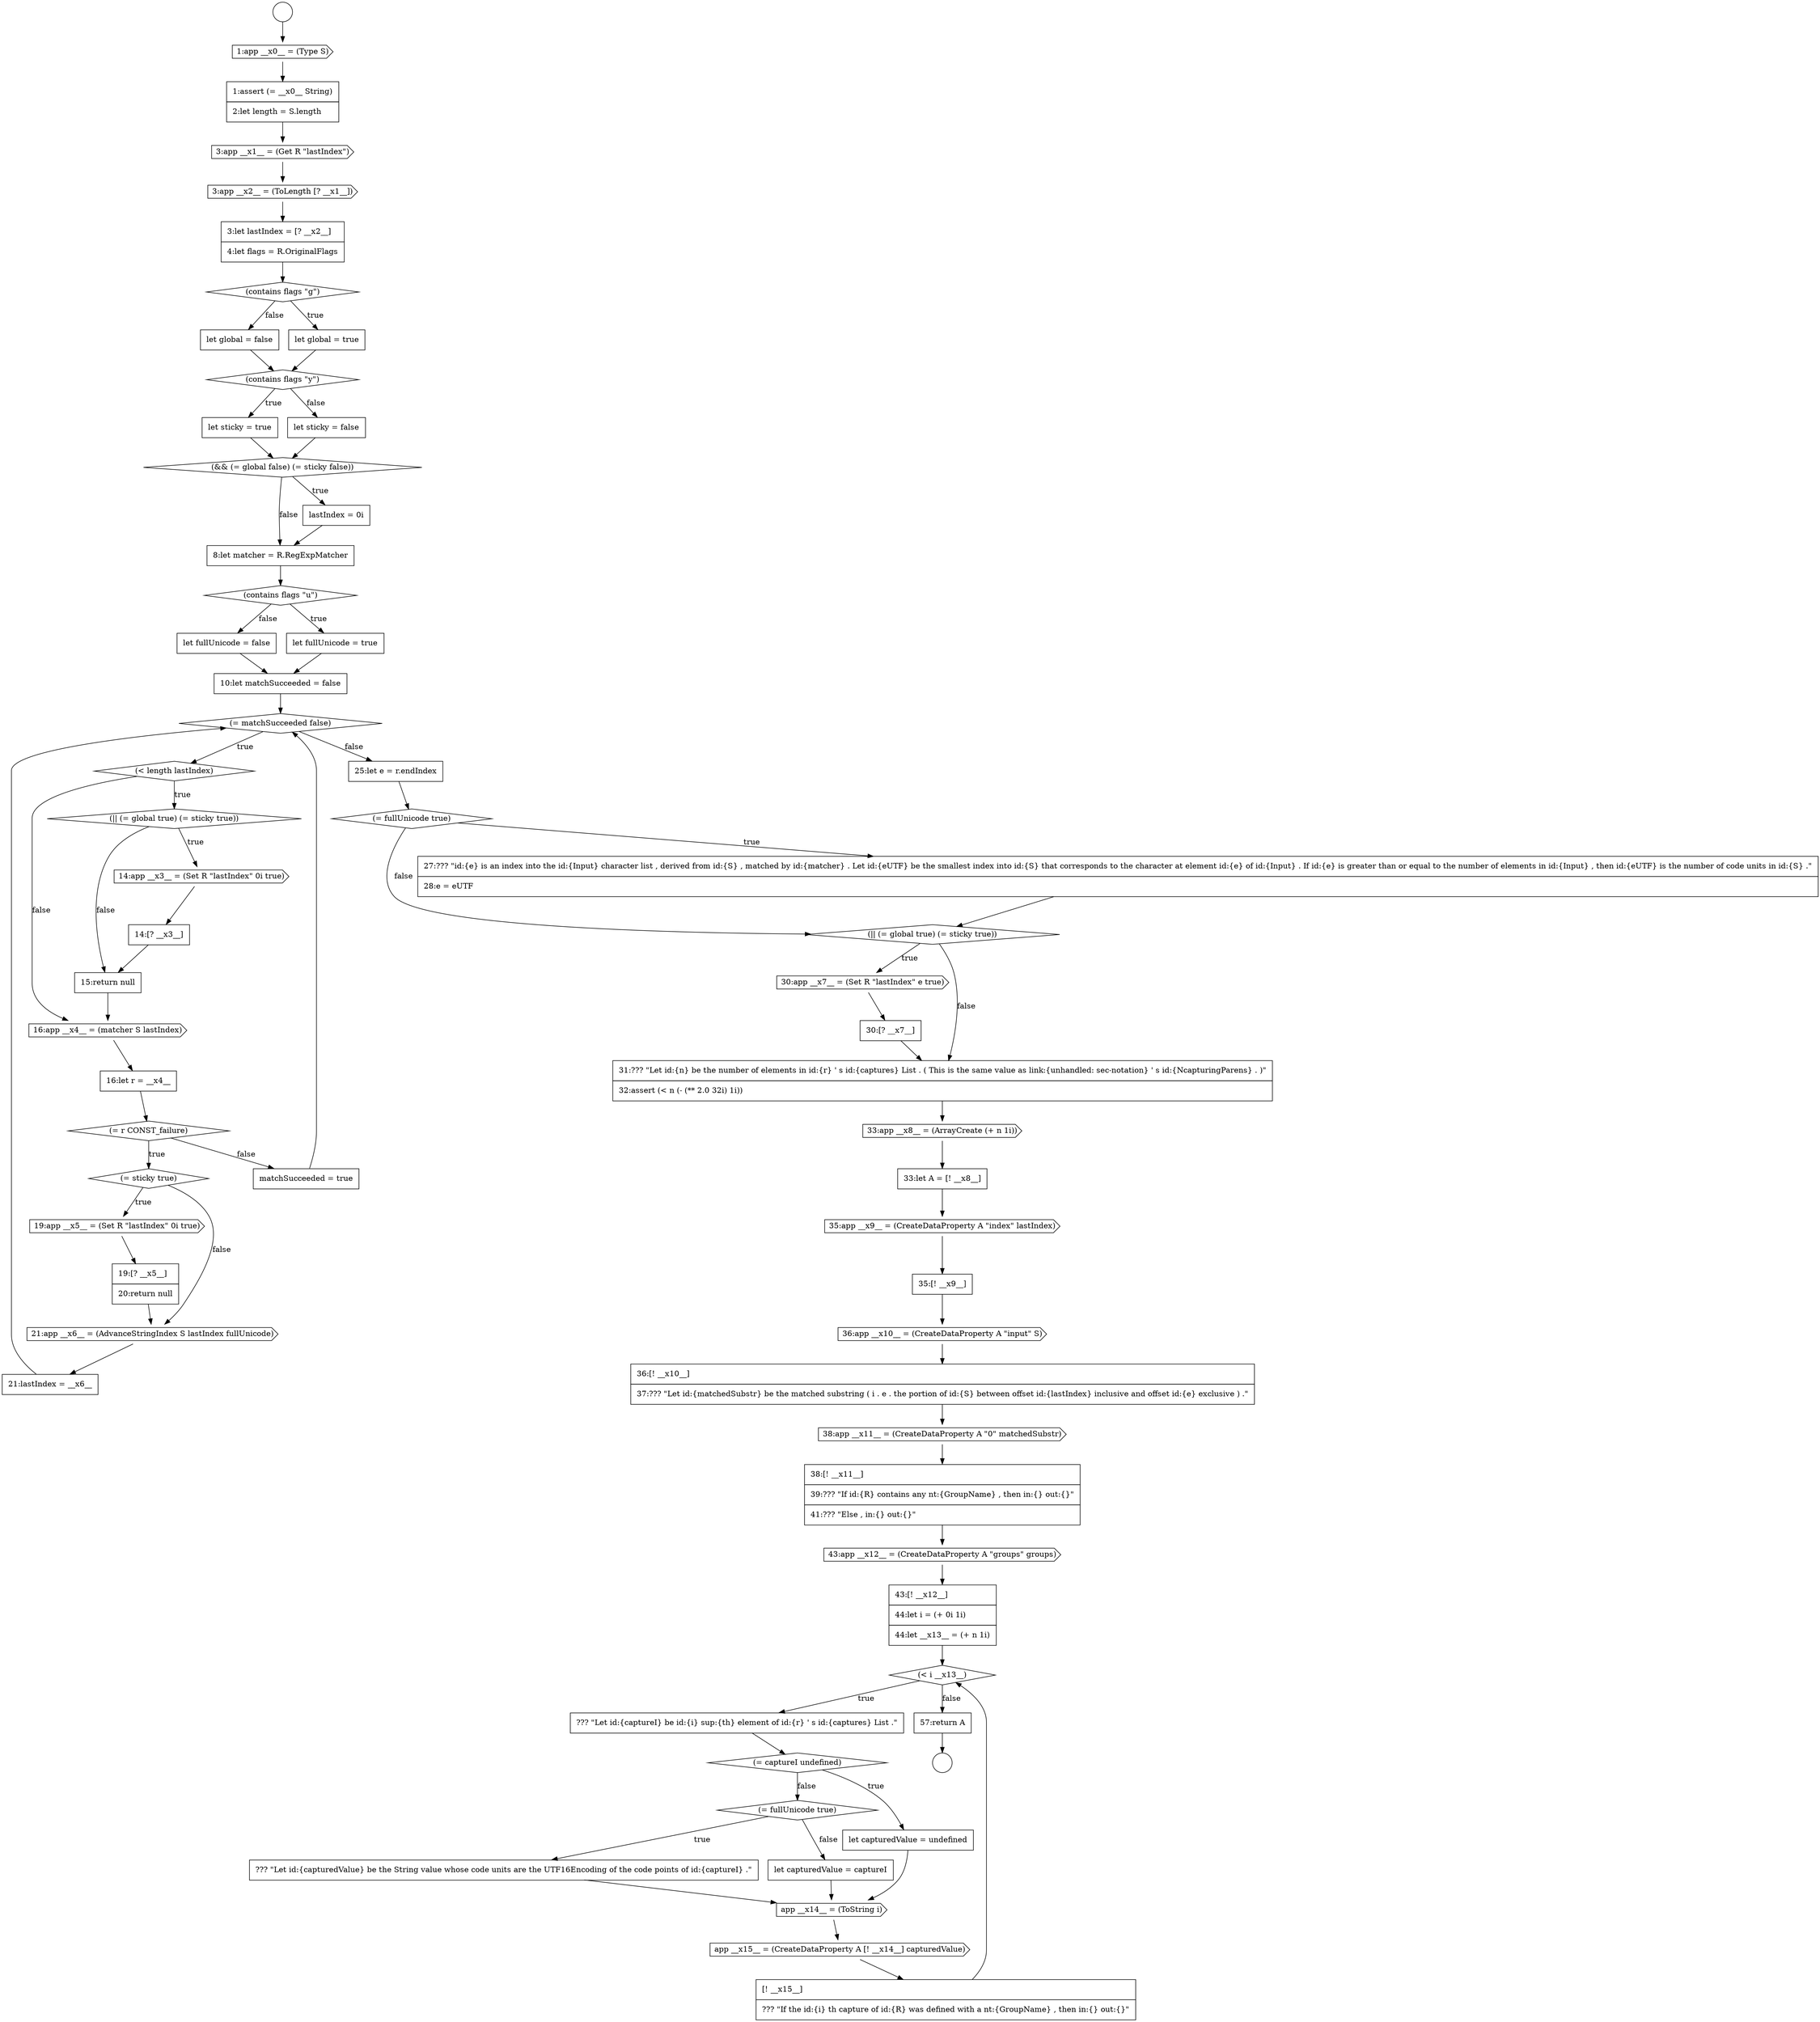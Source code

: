 digraph {
  node14023 [shape=diamond, label=<<font color="black">(contains flags &quot;u&quot;)</font>> color="black" fillcolor="white" style=filled]
  node14046 [shape=cds, label=<<font color="black">30:app __x7__ = (Set R &quot;lastIndex&quot; e true)</font>> color="black" fillcolor="white" style=filled]
  node14060 [shape=none, margin=0, label=<<font color="black">
    <table border="0" cellborder="1" cellspacing="0" cellpadding="10">
      <tr><td align="left">??? &quot;Let id:{captureI} be id:{i} sup:{th} element of id:{r} ' s id:{captures} List .&quot;</td></tr>
    </table>
  </font>> color="black" fillcolor="white" style=filled]
  node14028 [shape=diamond, label=<<font color="black">(&lt; length lastIndex)</font>> color="black" fillcolor="white" style=filled]
  node14052 [shape=none, margin=0, label=<<font color="black">
    <table border="0" cellborder="1" cellspacing="0" cellpadding="10">
      <tr><td align="left">35:[! __x9__]</td></tr>
    </table>
  </font>> color="black" fillcolor="white" style=filled]
  node14049 [shape=cds, label=<<font color="black">33:app __x8__ = (ArrayCreate (+ n 1i))</font>> color="black" fillcolor="white" style=filled]
  node14017 [shape=diamond, label=<<font color="black">(contains flags &quot;y&quot;)</font>> color="black" fillcolor="white" style=filled]
  node14022 [shape=none, margin=0, label=<<font color="black">
    <table border="0" cellborder="1" cellspacing="0" cellpadding="10">
      <tr><td align="left">8:let matcher = R.RegExpMatcher</td></tr>
    </table>
  </font>> color="black" fillcolor="white" style=filled]
  node14050 [shape=none, margin=0, label=<<font color="black">
    <table border="0" cellborder="1" cellspacing="0" cellpadding="10">
      <tr><td align="left">33:let A = [! __x8__]</td></tr>
    </table>
  </font>> color="black" fillcolor="white" style=filled]
  node14018 [shape=none, margin=0, label=<<font color="black">
    <table border="0" cellborder="1" cellspacing="0" cellpadding="10">
      <tr><td align="left">let sticky = true</td></tr>
    </table>
  </font>> color="black" fillcolor="white" style=filled]
  node14038 [shape=none, margin=0, label=<<font color="black">
    <table border="0" cellborder="1" cellspacing="0" cellpadding="10">
      <tr><td align="left">19:[? __x5__]</td></tr>
      <tr><td align="left">20:return null</td></tr>
    </table>
  </font>> color="black" fillcolor="white" style=filled]
  node14057 [shape=cds, label=<<font color="black">43:app __x12__ = (CreateDataProperty A &quot;groups&quot; groups)</font>> color="black" fillcolor="white" style=filled]
  node14014 [shape=diamond, label=<<font color="black">(contains flags &quot;g&quot;)</font>> color="black" fillcolor="white" style=filled]
  node14025 [shape=none, margin=0, label=<<font color="black">
    <table border="0" cellborder="1" cellspacing="0" cellpadding="10">
      <tr><td align="left">let fullUnicode = false</td></tr>
    </table>
  </font>> color="black" fillcolor="white" style=filled]
  node14039 [shape=cds, label=<<font color="black">21:app __x6__ = (AdvanceStringIndex S lastIndex fullUnicode)</font>> color="black" fillcolor="white" style=filled]
  node14029 [shape=diamond, label=<<font color="black">(|| (= global true) (= sticky true))</font>> color="black" fillcolor="white" style=filled]
  node14007 [shape=circle label=" " color="black" fillcolor="white" style=filled]
  node14024 [shape=none, margin=0, label=<<font color="black">
    <table border="0" cellborder="1" cellspacing="0" cellpadding="10">
      <tr><td align="left">let fullUnicode = true</td></tr>
    </table>
  </font>> color="black" fillcolor="white" style=filled]
  node14019 [shape=none, margin=0, label=<<font color="black">
    <table border="0" cellborder="1" cellspacing="0" cellpadding="10">
      <tr><td align="left">let sticky = false</td></tr>
    </table>
  </font>> color="black" fillcolor="white" style=filled]
  node14051 [shape=cds, label=<<font color="black">35:app __x9__ = (CreateDataProperty A &quot;index&quot; lastIndex)</font>> color="black" fillcolor="white" style=filled]
  node14034 [shape=none, margin=0, label=<<font color="black">
    <table border="0" cellborder="1" cellspacing="0" cellpadding="10">
      <tr><td align="left">16:let r = __x4__</td></tr>
    </table>
  </font>> color="black" fillcolor="white" style=filled]
  node14056 [shape=none, margin=0, label=<<font color="black">
    <table border="0" cellborder="1" cellspacing="0" cellpadding="10">
      <tr><td align="left">38:[! __x11__]</td></tr>
      <tr><td align="left">39:??? &quot;If id:{R} contains any nt:{GroupName} , then in:{} out:{}&quot;</td></tr>
      <tr><td align="left">41:??? &quot;Else , in:{} out:{}&quot;</td></tr>
    </table>
  </font>> color="black" fillcolor="white" style=filled]
  node14061 [shape=diamond, label=<<font color="black">(= captureI undefined)</font>> color="black" fillcolor="white" style=filled]
  node14066 [shape=cds, label=<<font color="black">app __x14__ = (ToString i)</font>> color="black" fillcolor="white" style=filled]
  node14032 [shape=none, margin=0, label=<<font color="black">
    <table border="0" cellborder="1" cellspacing="0" cellpadding="10">
      <tr><td align="left">15:return null</td></tr>
    </table>
  </font>> color="black" fillcolor="white" style=filled]
  node14043 [shape=diamond, label=<<font color="black">(= fullUnicode true)</font>> color="black" fillcolor="white" style=filled]
  node14064 [shape=none, margin=0, label=<<font color="black">
    <table border="0" cellborder="1" cellspacing="0" cellpadding="10">
      <tr><td align="left">??? &quot;Let id:{capturedValue} be the String value whose code units are the UTF16Encoding of the code points of id:{captureI} .&quot;</td></tr>
    </table>
  </font>> color="black" fillcolor="white" style=filled]
  node14013 [shape=none, margin=0, label=<<font color="black">
    <table border="0" cellborder="1" cellspacing="0" cellpadding="10">
      <tr><td align="left">3:let lastIndex = [? __x2__]</td></tr>
      <tr><td align="left">4:let flags = R.OriginalFlags</td></tr>
    </table>
  </font>> color="black" fillcolor="white" style=filled]
  node14011 [shape=cds, label=<<font color="black">3:app __x1__ = (Get R &quot;lastIndex&quot;)</font>> color="black" fillcolor="white" style=filled]
  node14040 [shape=none, margin=0, label=<<font color="black">
    <table border="0" cellborder="1" cellspacing="0" cellpadding="10">
      <tr><td align="left">21:lastIndex = __x6__</td></tr>
    </table>
  </font>> color="black" fillcolor="white" style=filled]
  node14067 [shape=cds, label=<<font color="black">app __x15__ = (CreateDataProperty A [! __x14__] capturedValue)</font>> color="black" fillcolor="white" style=filled]
  node14008 [shape=circle label=" " color="black" fillcolor="white" style=filled]
  node14035 [shape=diamond, label=<<font color="black">(= r CONST_failure)</font>> color="black" fillcolor="white" style=filled]
  node14020 [shape=diamond, label=<<font color="black">(&amp;&amp; (= global false) (= sticky false))</font>> color="black" fillcolor="white" style=filled]
  node14045 [shape=diamond, label=<<font color="black">(|| (= global true) (= sticky true))</font>> color="black" fillcolor="white" style=filled]
  node14021 [shape=none, margin=0, label=<<font color="black">
    <table border="0" cellborder="1" cellspacing="0" cellpadding="10">
      <tr><td align="left">lastIndex = 0i</td></tr>
    </table>
  </font>> color="black" fillcolor="white" style=filled]
  node14044 [shape=none, margin=0, label=<<font color="black">
    <table border="0" cellborder="1" cellspacing="0" cellpadding="10">
      <tr><td align="left">27:??? &quot;id:{e} is an index into the id:{Input} character list , derived from id:{S} , matched by id:{matcher} . Let id:{eUTF} be the smallest index into id:{S} that corresponds to the character at element id:{e} of id:{Input} . If id:{e} is greater than or equal to the number of elements in id:{Input} , then id:{eUTF} is the number of code units in id:{S} .&quot;</td></tr>
      <tr><td align="left">28:e = eUTF</td></tr>
    </table>
  </font>> color="black" fillcolor="white" style=filled]
  node14010 [shape=none, margin=0, label=<<font color="black">
    <table border="0" cellborder="1" cellspacing="0" cellpadding="10">
      <tr><td align="left">1:assert (= __x0__ String)</td></tr>
      <tr><td align="left">2:let length = S.length</td></tr>
    </table>
  </font>> color="black" fillcolor="white" style=filled]
  node14059 [shape=diamond, label=<<font color="black">(&lt; i __x13__)</font>> color="black" fillcolor="white" style=filled]
  node14027 [shape=diamond, label=<<font color="black">(= matchSucceeded false)</font>> color="black" fillcolor="white" style=filled]
  node14048 [shape=none, margin=0, label=<<font color="black">
    <table border="0" cellborder="1" cellspacing="0" cellpadding="10">
      <tr><td align="left">31:??? &quot;Let id:{n} be the number of elements in id:{r} ' s id:{captures} List . ( This is the same value as link:{unhandled: sec-notation} ' s id:{NcapturingParens} . )&quot;</td></tr>
      <tr><td align="left">32:assert (&lt; n (- (** 2.0 32i) 1i))</td></tr>
    </table>
  </font>> color="black" fillcolor="white" style=filled]
  node14042 [shape=none, margin=0, label=<<font color="black">
    <table border="0" cellborder="1" cellspacing="0" cellpadding="10">
      <tr><td align="left">25:let e = r.endIndex</td></tr>
    </table>
  </font>> color="black" fillcolor="white" style=filled]
  node14053 [shape=cds, label=<<font color="black">36:app __x10__ = (CreateDataProperty A &quot;input&quot; S)</font>> color="black" fillcolor="white" style=filled]
  node14016 [shape=none, margin=0, label=<<font color="black">
    <table border="0" cellborder="1" cellspacing="0" cellpadding="10">
      <tr><td align="left">let global = false</td></tr>
    </table>
  </font>> color="black" fillcolor="white" style=filled]
  node14063 [shape=diamond, label=<<font color="black">(= fullUnicode true)</font>> color="black" fillcolor="white" style=filled]
  node14012 [shape=cds, label=<<font color="black">3:app __x2__ = (ToLength [? __x1__])</font>> color="black" fillcolor="white" style=filled]
  node14068 [shape=none, margin=0, label=<<font color="black">
    <table border="0" cellborder="1" cellspacing="0" cellpadding="10">
      <tr><td align="left">[! __x15__]</td></tr>
      <tr><td align="left">??? &quot;If the id:{i} th capture of id:{R} was defined with a nt:{GroupName} , then in:{} out:{}&quot;</td></tr>
    </table>
  </font>> color="black" fillcolor="white" style=filled]
  node14036 [shape=diamond, label=<<font color="black">(= sticky true)</font>> color="black" fillcolor="white" style=filled]
  node14031 [shape=none, margin=0, label=<<font color="black">
    <table border="0" cellborder="1" cellspacing="0" cellpadding="10">
      <tr><td align="left">14:[? __x3__]</td></tr>
    </table>
  </font>> color="black" fillcolor="white" style=filled]
  node14058 [shape=none, margin=0, label=<<font color="black">
    <table border="0" cellborder="1" cellspacing="0" cellpadding="10">
      <tr><td align="left">43:[! __x12__]</td></tr>
      <tr><td align="left">44:let i = (+ 0i 1i)</td></tr>
      <tr><td align="left">44:let __x13__ = (+ n 1i)</td></tr>
    </table>
  </font>> color="black" fillcolor="white" style=filled]
  node14037 [shape=cds, label=<<font color="black">19:app __x5__ = (Set R &quot;lastIndex&quot; 0i true)</font>> color="black" fillcolor="white" style=filled]
  node14009 [shape=cds, label=<<font color="black">1:app __x0__ = (Type S)</font>> color="black" fillcolor="white" style=filled]
  node14015 [shape=none, margin=0, label=<<font color="black">
    <table border="0" cellborder="1" cellspacing="0" cellpadding="10">
      <tr><td align="left">let global = true</td></tr>
    </table>
  </font>> color="black" fillcolor="white" style=filled]
  node14026 [shape=none, margin=0, label=<<font color="black">
    <table border="0" cellborder="1" cellspacing="0" cellpadding="10">
      <tr><td align="left">10:let matchSucceeded = false</td></tr>
    </table>
  </font>> color="black" fillcolor="white" style=filled]
  node14069 [shape=none, margin=0, label=<<font color="black">
    <table border="0" cellborder="1" cellspacing="0" cellpadding="10">
      <tr><td align="left">57:return A</td></tr>
    </table>
  </font>> color="black" fillcolor="white" style=filled]
  node14041 [shape=none, margin=0, label=<<font color="black">
    <table border="0" cellborder="1" cellspacing="0" cellpadding="10">
      <tr><td align="left">matchSucceeded = true</td></tr>
    </table>
  </font>> color="black" fillcolor="white" style=filled]
  node14054 [shape=none, margin=0, label=<<font color="black">
    <table border="0" cellborder="1" cellspacing="0" cellpadding="10">
      <tr><td align="left">36:[! __x10__]</td></tr>
      <tr><td align="left">37:??? &quot;Let id:{matchedSubstr} be the matched substring ( i . e . the portion of id:{S} between offset id:{lastIndex} inclusive and offset id:{e} exclusive ) .&quot;</td></tr>
    </table>
  </font>> color="black" fillcolor="white" style=filled]
  node14047 [shape=none, margin=0, label=<<font color="black">
    <table border="0" cellborder="1" cellspacing="0" cellpadding="10">
      <tr><td align="left">30:[? __x7__]</td></tr>
    </table>
  </font>> color="black" fillcolor="white" style=filled]
  node14030 [shape=cds, label=<<font color="black">14:app __x3__ = (Set R &quot;lastIndex&quot; 0i true)</font>> color="black" fillcolor="white" style=filled]
  node14065 [shape=none, margin=0, label=<<font color="black">
    <table border="0" cellborder="1" cellspacing="0" cellpadding="10">
      <tr><td align="left">let capturedValue = captureI</td></tr>
    </table>
  </font>> color="black" fillcolor="white" style=filled]
  node14062 [shape=none, margin=0, label=<<font color="black">
    <table border="0" cellborder="1" cellspacing="0" cellpadding="10">
      <tr><td align="left">let capturedValue = undefined</td></tr>
    </table>
  </font>> color="black" fillcolor="white" style=filled]
  node14033 [shape=cds, label=<<font color="black">16:app __x4__ = (matcher S lastIndex)</font>> color="black" fillcolor="white" style=filled]
  node14055 [shape=cds, label=<<font color="black">38:app __x11__ = (CreateDataProperty A &quot;0&quot; matchedSubstr)</font>> color="black" fillcolor="white" style=filled]
  node14035 -> node14036 [label=<<font color="black">true</font>> color="black"]
  node14035 -> node14041 [label=<<font color="black">false</font>> color="black"]
  node14015 -> node14017 [ color="black"]
  node14066 -> node14067 [ color="black"]
  node14052 -> node14053 [ color="black"]
  node14007 -> node14009 [ color="black"]
  node14068 -> node14059 [ color="black"]
  node14067 -> node14068 [ color="black"]
  node14026 -> node14027 [ color="black"]
  node14038 -> node14039 [ color="black"]
  node14014 -> node14015 [label=<<font color="black">true</font>> color="black"]
  node14014 -> node14016 [label=<<font color="black">false</font>> color="black"]
  node14054 -> node14055 [ color="black"]
  node14046 -> node14047 [ color="black"]
  node14069 -> node14008 [ color="black"]
  node14042 -> node14043 [ color="black"]
  node14043 -> node14044 [label=<<font color="black">true</font>> color="black"]
  node14043 -> node14045 [label=<<font color="black">false</font>> color="black"]
  node14057 -> node14058 [ color="black"]
  node14030 -> node14031 [ color="black"]
  node14018 -> node14020 [ color="black"]
  node14022 -> node14023 [ color="black"]
  node14047 -> node14048 [ color="black"]
  node14049 -> node14050 [ color="black"]
  node14027 -> node14028 [label=<<font color="black">true</font>> color="black"]
  node14027 -> node14042 [label=<<font color="black">false</font>> color="black"]
  node14039 -> node14040 [ color="black"]
  node14044 -> node14045 [ color="black"]
  node14013 -> node14014 [ color="black"]
  node14059 -> node14060 [label=<<font color="black">true</font>> color="black"]
  node14059 -> node14069 [label=<<font color="black">false</font>> color="black"]
  node14037 -> node14038 [ color="black"]
  node14021 -> node14022 [ color="black"]
  node14032 -> node14033 [ color="black"]
  node14036 -> node14037 [label=<<font color="black">true</font>> color="black"]
  node14036 -> node14039 [label=<<font color="black">false</font>> color="black"]
  node14056 -> node14057 [ color="black"]
  node14060 -> node14061 [ color="black"]
  node14051 -> node14052 [ color="black"]
  node14063 -> node14064 [label=<<font color="black">true</font>> color="black"]
  node14063 -> node14065 [label=<<font color="black">false</font>> color="black"]
  node14024 -> node14026 [ color="black"]
  node14048 -> node14049 [ color="black"]
  node14033 -> node14034 [ color="black"]
  node14025 -> node14026 [ color="black"]
  node14041 -> node14027 [ color="black"]
  node14017 -> node14018 [label=<<font color="black">true</font>> color="black"]
  node14017 -> node14019 [label=<<font color="black">false</font>> color="black"]
  node14029 -> node14030 [label=<<font color="black">true</font>> color="black"]
  node14029 -> node14032 [label=<<font color="black">false</font>> color="black"]
  node14065 -> node14066 [ color="black"]
  node14012 -> node14013 [ color="black"]
  node14031 -> node14032 [ color="black"]
  node14040 -> node14027 [ color="black"]
  node14034 -> node14035 [ color="black"]
  node14010 -> node14011 [ color="black"]
  node14062 -> node14066 [ color="black"]
  node14053 -> node14054 [ color="black"]
  node14061 -> node14062 [label=<<font color="black">true</font>> color="black"]
  node14061 -> node14063 [label=<<font color="black">false</font>> color="black"]
  node14023 -> node14024 [label=<<font color="black">true</font>> color="black"]
  node14023 -> node14025 [label=<<font color="black">false</font>> color="black"]
  node14055 -> node14056 [ color="black"]
  node14045 -> node14046 [label=<<font color="black">true</font>> color="black"]
  node14045 -> node14048 [label=<<font color="black">false</font>> color="black"]
  node14064 -> node14066 [ color="black"]
  node14016 -> node14017 [ color="black"]
  node14028 -> node14029 [label=<<font color="black">true</font>> color="black"]
  node14028 -> node14033 [label=<<font color="black">false</font>> color="black"]
  node14009 -> node14010 [ color="black"]
  node14058 -> node14059 [ color="black"]
  node14011 -> node14012 [ color="black"]
  node14020 -> node14021 [label=<<font color="black">true</font>> color="black"]
  node14020 -> node14022 [label=<<font color="black">false</font>> color="black"]
  node14050 -> node14051 [ color="black"]
  node14019 -> node14020 [ color="black"]
}
